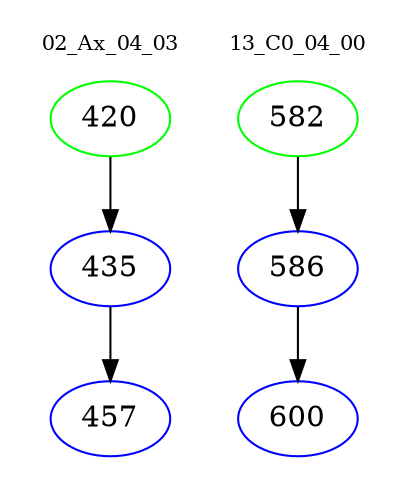digraph{
subgraph cluster_0 {
color = white
label = "02_Ax_04_03";
fontsize=10;
T0_420 [label="420", color="green"]
T0_420 -> T0_435 [color="black"]
T0_435 [label="435", color="blue"]
T0_435 -> T0_457 [color="black"]
T0_457 [label="457", color="blue"]
}
subgraph cluster_1 {
color = white
label = "13_C0_04_00";
fontsize=10;
T1_582 [label="582", color="green"]
T1_582 -> T1_586 [color="black"]
T1_586 [label="586", color="blue"]
T1_586 -> T1_600 [color="black"]
T1_600 [label="600", color="blue"]
}
}
